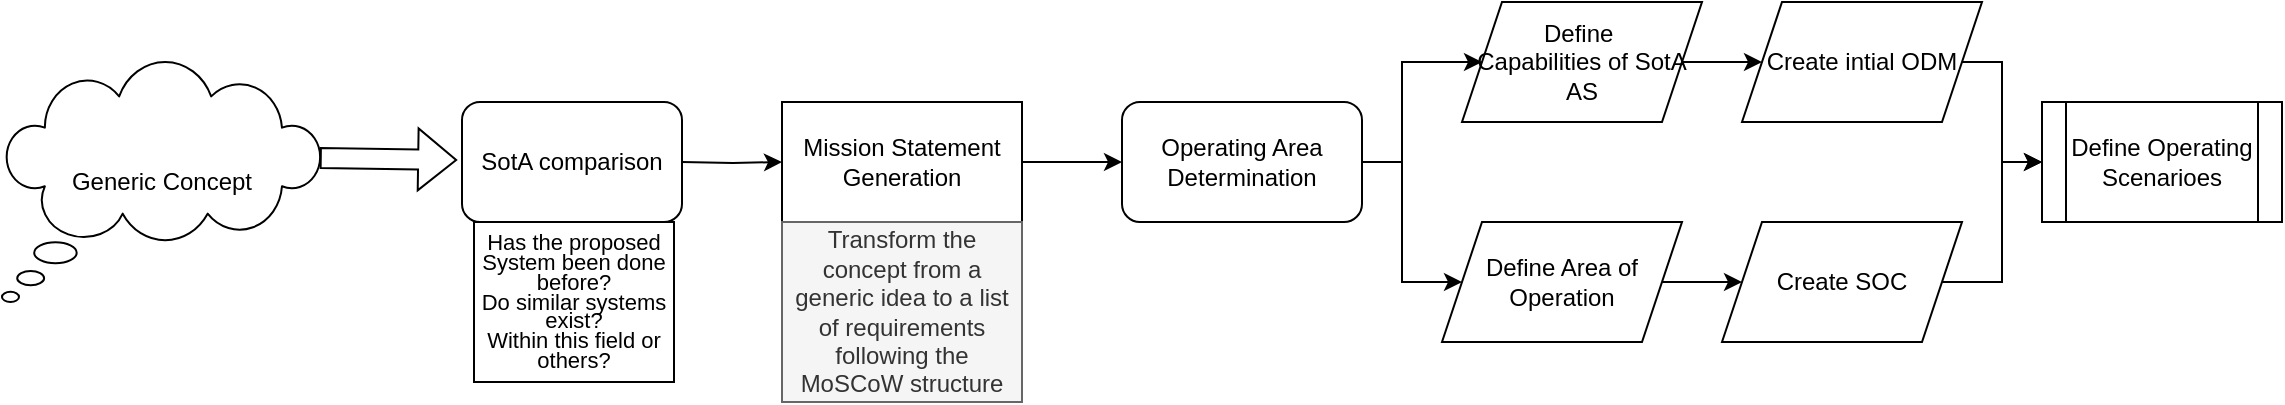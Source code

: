 <mxfile version="21.8.2" type="github">
  <diagram name="Page-1" id="4C_1R8DA6lt5_G3mTWeX">
    <mxGraphModel dx="794" dy="782" grid="1" gridSize="10" guides="1" tooltips="1" connect="1" arrows="1" fold="1" page="1" pageScale="1" pageWidth="827" pageHeight="1169" math="0" shadow="0">
      <root>
        <mxCell id="0" />
        <mxCell id="1" parent="0" />
        <mxCell id="ktWdpoy6ekmFQME5NpO9-1" value="Generic Concept" style="whiteSpace=wrap;html=1;shape=mxgraph.basic.cloud_callout" vertex="1" parent="1">
          <mxGeometry x="40" y="200" width="160" height="120" as="geometry" />
        </mxCell>
        <mxCell id="ktWdpoy6ekmFQME5NpO9-2" value="" style="shape=flexArrow;endArrow=classic;html=1;rounded=0;exitX=0.993;exitY=0.4;exitDx=0;exitDy=0;exitPerimeter=0;entryX=-0.022;entryY=0.483;entryDx=0;entryDy=0;entryPerimeter=0;" edge="1" parent="1" source="ktWdpoy6ekmFQME5NpO9-1" target="ktWdpoy6ekmFQME5NpO9-15">
          <mxGeometry width="50" height="50" relative="1" as="geometry">
            <mxPoint x="380" y="420" as="sourcePoint" />
            <mxPoint x="280" y="248" as="targetPoint" />
          </mxGeometry>
        </mxCell>
        <mxCell id="ktWdpoy6ekmFQME5NpO9-7" value="" style="edgeStyle=orthogonalEdgeStyle;rounded=0;orthogonalLoop=1;jettySize=auto;html=1;" edge="1" parent="1" target="ktWdpoy6ekmFQME5NpO9-6">
          <mxGeometry relative="1" as="geometry">
            <mxPoint x="380" y="250" as="sourcePoint" />
          </mxGeometry>
        </mxCell>
        <mxCell id="ktWdpoy6ekmFQME5NpO9-11" value="" style="edgeStyle=orthogonalEdgeStyle;rounded=0;orthogonalLoop=1;jettySize=auto;html=1;" edge="1" parent="1" source="ktWdpoy6ekmFQME5NpO9-6">
          <mxGeometry relative="1" as="geometry">
            <mxPoint x="600" y="250" as="targetPoint" />
          </mxGeometry>
        </mxCell>
        <mxCell id="ktWdpoy6ekmFQME5NpO9-6" value="Mission Statement Generation" style="whiteSpace=wrap;html=1;" vertex="1" parent="1">
          <mxGeometry x="430" y="220" width="120" height="60" as="geometry" />
        </mxCell>
        <mxCell id="ktWdpoy6ekmFQME5NpO9-8" value="Transform the concept from a generic idea to a list of requirements following the MoSCoW structure" style="text;html=1;strokeColor=#666666;fillColor=#f5f5f5;align=center;verticalAlign=middle;whiteSpace=wrap;rounded=0;fontColor=#333333;" vertex="1" parent="1">
          <mxGeometry x="430" y="280" width="120" height="90" as="geometry" />
        </mxCell>
        <mxCell id="ktWdpoy6ekmFQME5NpO9-13" value="" style="edgeStyle=orthogonalEdgeStyle;rounded=0;orthogonalLoop=1;jettySize=auto;html=1;entryX=0;entryY=0.5;entryDx=0;entryDy=0;exitX=1;exitY=0.5;exitDx=0;exitDy=0;" edge="1" parent="1" source="ktWdpoy6ekmFQME5NpO9-17" target="ktWdpoy6ekmFQME5NpO9-14">
          <mxGeometry relative="1" as="geometry">
            <mxPoint x="670" y="330" as="sourcePoint" />
            <mxPoint x="660" y="340" as="targetPoint" />
            <Array as="points">
              <mxPoint x="740" y="250" />
              <mxPoint x="740" y="200" />
            </Array>
          </mxGeometry>
        </mxCell>
        <mxCell id="ktWdpoy6ekmFQME5NpO9-25" value="" style="edgeStyle=orthogonalEdgeStyle;rounded=0;orthogonalLoop=1;jettySize=auto;html=1;" edge="1" parent="1" source="ktWdpoy6ekmFQME5NpO9-14" target="ktWdpoy6ekmFQME5NpO9-24">
          <mxGeometry relative="1" as="geometry" />
        </mxCell>
        <mxCell id="ktWdpoy6ekmFQME5NpO9-14" value="&lt;div&gt;Define&amp;nbsp;&lt;/div&gt;&lt;div&gt;Capabilities of SotA AS&lt;/div&gt;" style="shape=parallelogram;perimeter=parallelogramPerimeter;whiteSpace=wrap;html=1;fixedSize=1;" vertex="1" parent="1">
          <mxGeometry x="770" y="170" width="120" height="60" as="geometry" />
        </mxCell>
        <mxCell id="ktWdpoy6ekmFQME5NpO9-15" value="SotA comparison" style="rounded=1;whiteSpace=wrap;html=1;" vertex="1" parent="1">
          <mxGeometry x="270" y="220" width="110" height="60" as="geometry" />
        </mxCell>
        <mxCell id="ktWdpoy6ekmFQME5NpO9-16" value="&lt;div style=&quot;font-size: 11px; line-height: 90%;&quot;&gt;&lt;font style=&quot;font-size: 11px;&quot;&gt;Has the proposed System been done before?&lt;/font&gt;&lt;/div&gt;&lt;div style=&quot;font-size: 11px; line-height: 90%;&quot;&gt;&lt;font style=&quot;font-size: 11px;&quot;&gt;Do similar systems exist?&lt;/font&gt;&lt;/div&gt;&lt;div style=&quot;font-size: 11px; line-height: 90%;&quot;&gt;&lt;font style=&quot;font-size: 11px;&quot;&gt;Within this field or others?&lt;br&gt;&lt;/font&gt;&lt;/div&gt;" style="rounded=0;whiteSpace=wrap;html=1;" vertex="1" parent="1">
          <mxGeometry x="276" y="280" width="100" height="80" as="geometry" />
        </mxCell>
        <mxCell id="ktWdpoy6ekmFQME5NpO9-19" value="" style="edgeStyle=orthogonalEdgeStyle;rounded=0;orthogonalLoop=1;jettySize=auto;html=1;" edge="1" parent="1" source="ktWdpoy6ekmFQME5NpO9-17" target="ktWdpoy6ekmFQME5NpO9-18">
          <mxGeometry relative="1" as="geometry" />
        </mxCell>
        <mxCell id="ktWdpoy6ekmFQME5NpO9-17" value="Operating Area Determination" style="rounded=1;whiteSpace=wrap;html=1;" vertex="1" parent="1">
          <mxGeometry x="600" y="220" width="120" height="60" as="geometry" />
        </mxCell>
        <mxCell id="ktWdpoy6ekmFQME5NpO9-27" value="" style="edgeStyle=orthogonalEdgeStyle;rounded=0;orthogonalLoop=1;jettySize=auto;html=1;" edge="1" parent="1" source="ktWdpoy6ekmFQME5NpO9-18" target="ktWdpoy6ekmFQME5NpO9-26">
          <mxGeometry relative="1" as="geometry" />
        </mxCell>
        <mxCell id="ktWdpoy6ekmFQME5NpO9-18" value="Define Area of Operation" style="shape=parallelogram;perimeter=parallelogramPerimeter;whiteSpace=wrap;html=1;fixedSize=1;" vertex="1" parent="1">
          <mxGeometry x="760" y="280" width="120" height="60" as="geometry" />
        </mxCell>
        <mxCell id="ktWdpoy6ekmFQME5NpO9-20" value="Define Operating Scenarioes" style="shape=process;whiteSpace=wrap;html=1;backgroundOutline=1;" vertex="1" parent="1">
          <mxGeometry x="1060" y="220" width="120" height="60" as="geometry" />
        </mxCell>
        <mxCell id="ktWdpoy6ekmFQME5NpO9-29" value="" style="edgeStyle=orthogonalEdgeStyle;rounded=0;orthogonalLoop=1;jettySize=auto;html=1;" edge="1" parent="1" source="ktWdpoy6ekmFQME5NpO9-24" target="ktWdpoy6ekmFQME5NpO9-20">
          <mxGeometry relative="1" as="geometry">
            <Array as="points">
              <mxPoint x="1040" y="200" />
              <mxPoint x="1040" y="250" />
            </Array>
          </mxGeometry>
        </mxCell>
        <mxCell id="ktWdpoy6ekmFQME5NpO9-24" value="Create intial ODM" style="shape=parallelogram;perimeter=parallelogramPerimeter;whiteSpace=wrap;html=1;fixedSize=1;" vertex="1" parent="1">
          <mxGeometry x="910" y="170" width="120" height="60" as="geometry" />
        </mxCell>
        <mxCell id="ktWdpoy6ekmFQME5NpO9-28" value="" style="edgeStyle=orthogonalEdgeStyle;rounded=0;orthogonalLoop=1;jettySize=auto;html=1;" edge="1" parent="1" source="ktWdpoy6ekmFQME5NpO9-26" target="ktWdpoy6ekmFQME5NpO9-20">
          <mxGeometry relative="1" as="geometry" />
        </mxCell>
        <mxCell id="ktWdpoy6ekmFQME5NpO9-26" value="Create SOC" style="shape=parallelogram;perimeter=parallelogramPerimeter;whiteSpace=wrap;html=1;fixedSize=1;" vertex="1" parent="1">
          <mxGeometry x="900" y="280" width="120" height="60" as="geometry" />
        </mxCell>
      </root>
    </mxGraphModel>
  </diagram>
</mxfile>
